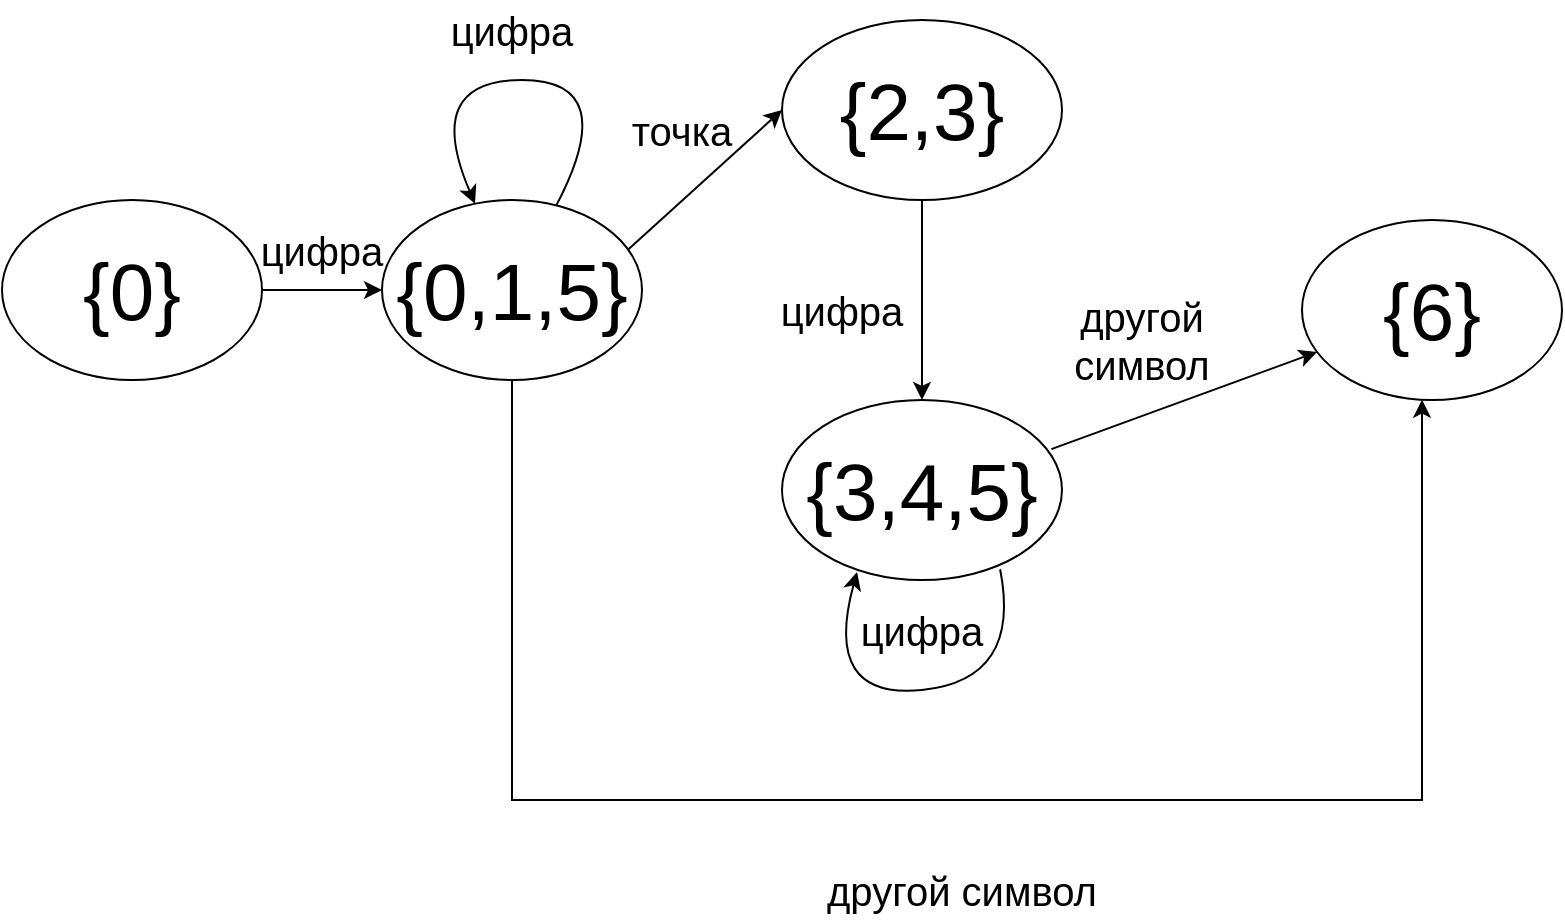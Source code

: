 <mxfile version="18.1.2" type="device"><diagram id="7Zw_MzU_a2iGqssSConu" name="Page-1"><mxGraphModel dx="2031" dy="1114" grid="1" gridSize="10" guides="1" tooltips="1" connect="1" arrows="1" fold="1" page="1" pageScale="1" pageWidth="827" pageHeight="1169" math="0" shadow="0"><root><mxCell id="0"/><mxCell id="1" parent="0"/><mxCell id="Xl3g4H7JM738rp56R8wk-118" style="edgeStyle=orthogonalEdgeStyle;rounded=0;orthogonalLoop=1;jettySize=auto;html=1;entryX=0.5;entryY=0;entryDx=0;entryDy=0;fontSize=40;" edge="1" parent="1" source="Xl3g4H7JM738rp56R8wk-120"><mxGeometry relative="1" as="geometry"><Array as="points"><mxPoint x="610" y="260"/><mxPoint x="420" y="260"/></Array><mxPoint x="420" y="310" as="targetPoint"/></mxGeometry></mxCell><mxCell id="Xl3g4H7JM738rp56R8wk-135" style="edgeStyle=orthogonalEdgeStyle;rounded=0;orthogonalLoop=1;jettySize=auto;html=1;fontSize=40;" edge="1" parent="1" source="Xl3g4H7JM738rp56R8wk-131" target="Xl3g4H7JM738rp56R8wk-132"><mxGeometry relative="1" as="geometry"/></mxCell><mxCell id="Xl3g4H7JM738rp56R8wk-131" value="{0}" style="ellipse;whiteSpace=wrap;html=1;fontSize=40;" vertex="1" parent="1"><mxGeometry x="70" y="310" width="130" height="90" as="geometry"/></mxCell><mxCell id="Xl3g4H7JM738rp56R8wk-154" style="edgeStyle=orthogonalEdgeStyle;rounded=0;orthogonalLoop=1;jettySize=auto;html=1;fontSize=20;" edge="1" parent="1" source="Xl3g4H7JM738rp56R8wk-132" target="Xl3g4H7JM738rp56R8wk-137"><mxGeometry relative="1" as="geometry"><Array as="points"><mxPoint x="325" y="610"/><mxPoint x="780" y="610"/></Array></mxGeometry></mxCell><mxCell id="Xl3g4H7JM738rp56R8wk-132" value="{0,1,5}" style="ellipse;whiteSpace=wrap;html=1;fontSize=40;" vertex="1" parent="1"><mxGeometry x="260" y="310" width="130" height="90" as="geometry"/></mxCell><mxCell id="Xl3g4H7JM738rp56R8wk-134" value="" style="curved=1;endArrow=classic;html=1;rounded=0;fontSize=40;" edge="1" parent="1" source="Xl3g4H7JM738rp56R8wk-132" target="Xl3g4H7JM738rp56R8wk-132"><mxGeometry width="50" height="50" relative="1" as="geometry"><mxPoint x="330" y="250" as="sourcePoint"/><mxPoint x="380" y="200" as="targetPoint"/><Array as="points"><mxPoint x="380" y="250"/><mxPoint x="280" y="250"/></Array></mxGeometry></mxCell><mxCell id="Xl3g4H7JM738rp56R8wk-143" style="edgeStyle=orthogonalEdgeStyle;rounded=0;orthogonalLoop=1;jettySize=auto;html=1;fontSize=40;" edge="1" parent="1" source="Xl3g4H7JM738rp56R8wk-136" target="Xl3g4H7JM738rp56R8wk-138"><mxGeometry relative="1" as="geometry"/></mxCell><mxCell id="Xl3g4H7JM738rp56R8wk-136" value="{2,3}" style="ellipse;whiteSpace=wrap;html=1;fontSize=40;" vertex="1" parent="1"><mxGeometry x="460" y="220" width="140" height="90" as="geometry"/></mxCell><mxCell id="Xl3g4H7JM738rp56R8wk-137" value="{6}" style="ellipse;whiteSpace=wrap;html=1;fontSize=40;" vertex="1" parent="1"><mxGeometry x="720" y="320" width="130" height="90" as="geometry"/></mxCell><mxCell id="Xl3g4H7JM738rp56R8wk-138" value="{3,4,5}" style="ellipse;whiteSpace=wrap;html=1;fontSize=40;" vertex="1" parent="1"><mxGeometry x="460" y="410" width="140" height="90" as="geometry"/></mxCell><mxCell id="Xl3g4H7JM738rp56R8wk-139" value="" style="endArrow=classic;html=1;rounded=0;fontSize=40;exitX=0.948;exitY=0.273;exitDx=0;exitDy=0;entryX=0;entryY=0.5;entryDx=0;entryDy=0;exitPerimeter=0;" edge="1" parent="1" source="Xl3g4H7JM738rp56R8wk-132" target="Xl3g4H7JM738rp56R8wk-136"><mxGeometry width="50" height="50" relative="1" as="geometry"><mxPoint x="350" y="500" as="sourcePoint"/><mxPoint x="400" y="450" as="targetPoint"/></mxGeometry></mxCell><mxCell id="Xl3g4H7JM738rp56R8wk-141" value="" style="endArrow=classic;html=1;rounded=0;fontSize=40;exitX=0.962;exitY=0.273;exitDx=0;exitDy=0;exitPerimeter=0;" edge="1" parent="1" source="Xl3g4H7JM738rp56R8wk-138" target="Xl3g4H7JM738rp56R8wk-137"><mxGeometry width="50" height="50" relative="1" as="geometry"><mxPoint x="391.81" y="387.41" as="sourcePoint"/><mxPoint x="470.0" y="465" as="targetPoint"/></mxGeometry></mxCell><mxCell id="Xl3g4H7JM738rp56R8wk-144" value="" style="curved=1;endArrow=classic;html=1;rounded=0;fontSize=40;exitX=0.779;exitY=0.94;exitDx=0;exitDy=0;exitPerimeter=0;entryX=0.268;entryY=0.956;entryDx=0;entryDy=0;entryPerimeter=0;" edge="1" parent="1" source="Xl3g4H7JM738rp56R8wk-138" target="Xl3g4H7JM738rp56R8wk-138"><mxGeometry width="50" height="50" relative="1" as="geometry"><mxPoint x="357.037" y="322.665" as="sourcePoint"/><mxPoint x="316.666" y="321.827" as="targetPoint"/><Array as="points"><mxPoint x="580" y="550"/><mxPoint x="480" y="560"/></Array></mxGeometry></mxCell><mxCell id="Xl3g4H7JM738rp56R8wk-145" value="цифра" style="text;html=1;strokeColor=none;fillColor=none;align=center;verticalAlign=middle;whiteSpace=wrap;rounded=0;fontSize=20;" vertex="1" parent="1"><mxGeometry x="200" y="320" width="60" height="30" as="geometry"/></mxCell><mxCell id="Xl3g4H7JM738rp56R8wk-146" value="цифра" style="text;html=1;strokeColor=none;fillColor=none;align=center;verticalAlign=middle;whiteSpace=wrap;rounded=0;fontSize=20;" vertex="1" parent="1"><mxGeometry x="295" y="210" width="60" height="30" as="geometry"/></mxCell><mxCell id="Xl3g4H7JM738rp56R8wk-147" value="точка" style="text;html=1;strokeColor=none;fillColor=none;align=center;verticalAlign=middle;whiteSpace=wrap;rounded=0;fontSize=20;" vertex="1" parent="1"><mxGeometry x="380" y="260" width="60" height="30" as="geometry"/></mxCell><mxCell id="Xl3g4H7JM738rp56R8wk-148" value="цифра" style="text;html=1;strokeColor=none;fillColor=none;align=center;verticalAlign=middle;whiteSpace=wrap;rounded=0;fontSize=20;" vertex="1" parent="1"><mxGeometry x="460" y="350" width="60" height="30" as="geometry"/></mxCell><mxCell id="Xl3g4H7JM738rp56R8wk-149" value="цифра" style="text;html=1;strokeColor=none;fillColor=none;align=center;verticalAlign=middle;whiteSpace=wrap;rounded=0;fontSize=20;" vertex="1" parent="1"><mxGeometry x="500" y="510" width="60" height="30" as="geometry"/></mxCell><mxCell id="Xl3g4H7JM738rp56R8wk-152" value="другой символ" style="text;html=1;strokeColor=none;fillColor=none;align=center;verticalAlign=middle;whiteSpace=wrap;rounded=0;fontSize=20;" vertex="1" parent="1"><mxGeometry x="470" y="640" width="160" height="30" as="geometry"/></mxCell><mxCell id="Xl3g4H7JM738rp56R8wk-156" value="другой символ" style="text;html=1;strokeColor=none;fillColor=none;align=center;verticalAlign=middle;whiteSpace=wrap;rounded=0;fontSize=20;" vertex="1" parent="1"><mxGeometry x="580" y="370" width="120" height="20" as="geometry"/></mxCell></root></mxGraphModel></diagram></mxfile>